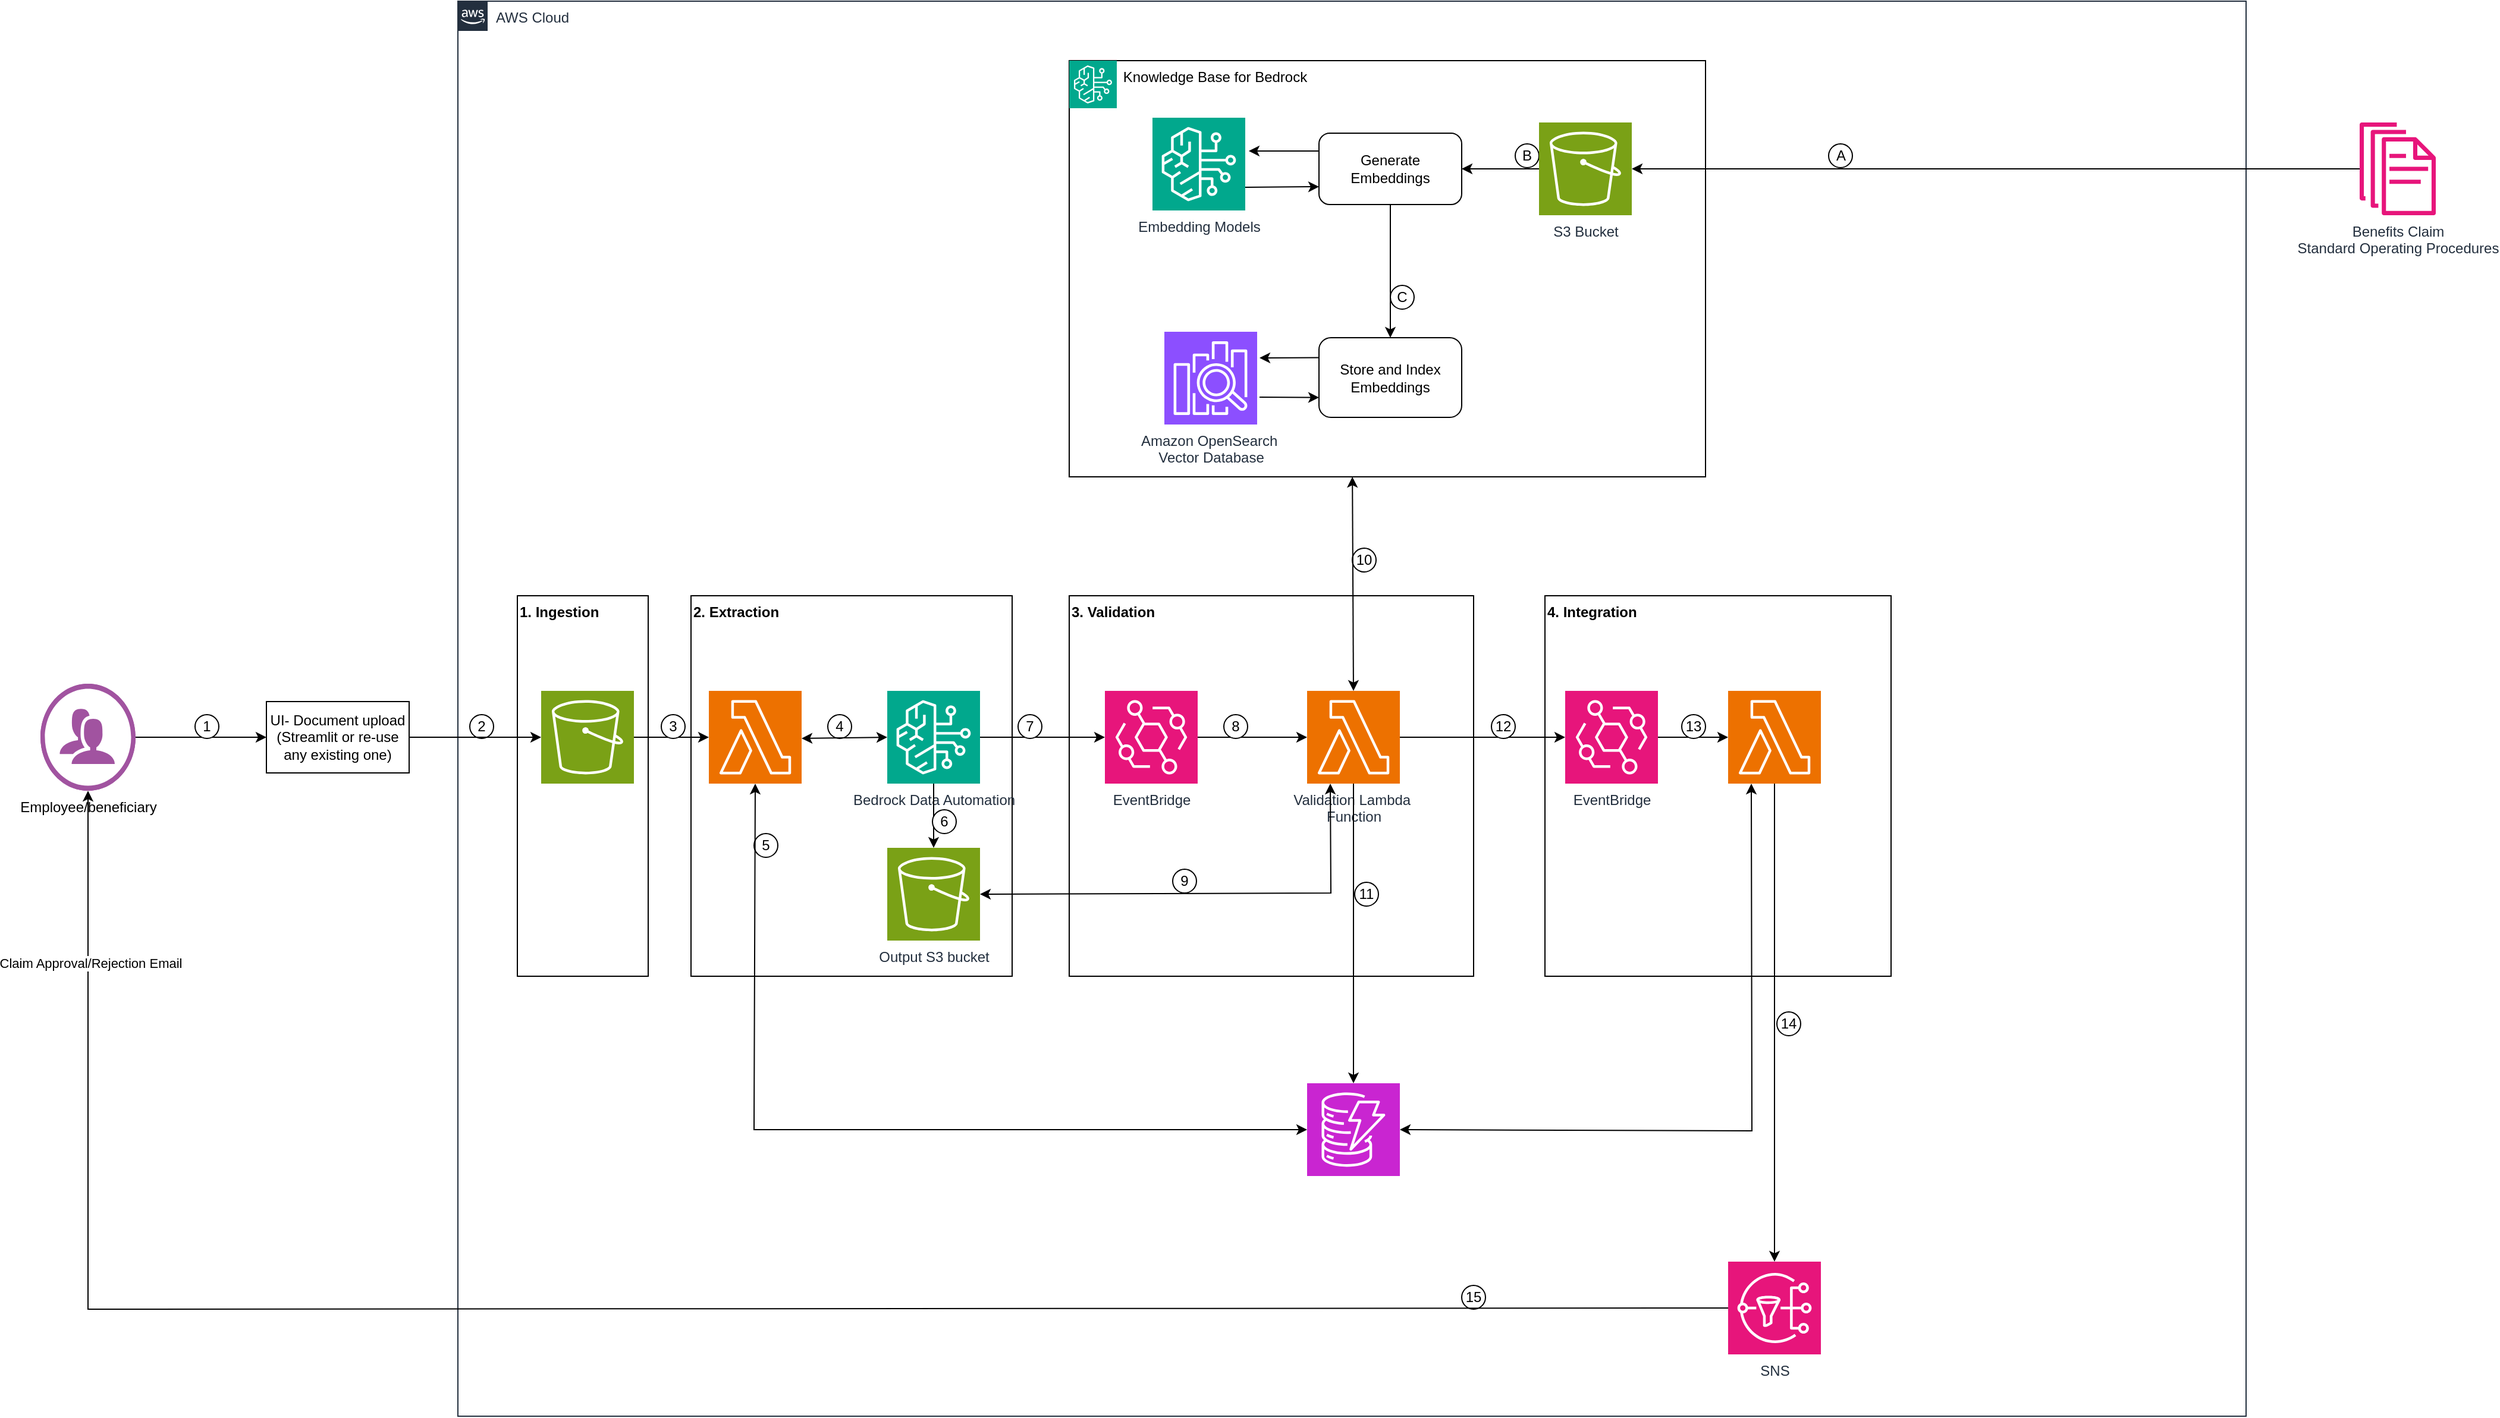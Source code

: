 <mxfile version="27.1.6">
  <diagram id="AY_0Cxxtf09E6vgNWH-u" name="Latest">
    <mxGraphModel dx="1281" dy="1704" grid="1" gridSize="10" guides="1" tooltips="1" connect="1" arrows="1" fold="1" page="1" pageScale="1" pageWidth="850" pageHeight="1100" math="0" shadow="0">
      <root>
        <mxCell id="0" />
        <mxCell id="1" parent="0" />
        <mxCell id="RcY5iZPlQ3GrNX5qKJHC-1" value="AWS Cloud" style="points=[[0,0],[0.25,0],[0.5,0],[0.75,0],[1,0],[1,0.25],[1,0.5],[1,0.75],[1,1],[0.75,1],[0.5,1],[0.25,1],[0,1],[0,0.75],[0,0.5],[0,0.25]];outlineConnect=0;gradientColor=none;html=1;whiteSpace=wrap;fontSize=12;fontStyle=0;container=1;pointerEvents=0;collapsible=0;recursiveResize=0;shape=mxgraph.aws4.group;grIcon=mxgraph.aws4.group_aws_cloud_alt;strokeColor=#232F3E;fillColor=none;verticalAlign=top;align=left;spacingLeft=30;fontColor=#232F3E;dashed=0;" parent="1" vertex="1">
          <mxGeometry x="511" y="-30" width="1503.5" height="1190" as="geometry" />
        </mxCell>
        <mxCell id="RcY5iZPlQ3GrNX5qKJHC-2" value="&lt;b&gt;4. Integration&lt;/b&gt;" style="rounded=0;whiteSpace=wrap;html=1;verticalAlign=top;align=left;" parent="RcY5iZPlQ3GrNX5qKJHC-1" vertex="1">
          <mxGeometry x="914" y="500" width="291" height="320" as="geometry" />
        </mxCell>
        <mxCell id="RcY5iZPlQ3GrNX5qKJHC-3" value="&lt;b&gt;3. Validation&lt;/b&gt;" style="rounded=0;whiteSpace=wrap;html=1;verticalAlign=top;align=left;" parent="RcY5iZPlQ3GrNX5qKJHC-1" vertex="1">
          <mxGeometry x="514" y="500" width="340" height="320" as="geometry" />
        </mxCell>
        <mxCell id="RcY5iZPlQ3GrNX5qKJHC-4" value="&lt;b&gt;2. Extraction&lt;/b&gt;" style="rounded=0;whiteSpace=wrap;html=1;verticalAlign=top;align=left;" parent="RcY5iZPlQ3GrNX5qKJHC-1" vertex="1">
          <mxGeometry x="196" y="500" width="270" height="320" as="geometry" />
        </mxCell>
        <mxCell id="RcY5iZPlQ3GrNX5qKJHC-5" value="&lt;b&gt;1. Ingestion&lt;/b&gt;" style="rounded=0;whiteSpace=wrap;html=1;verticalAlign=top;align=left;" parent="RcY5iZPlQ3GrNX5qKJHC-1" vertex="1">
          <mxGeometry x="50" y="500" width="110" height="320" as="geometry" />
        </mxCell>
        <mxCell id="RcY5iZPlQ3GrNX5qKJHC-6" value="" style="sketch=0;points=[[0,0,0],[0.25,0,0],[0.5,0,0],[0.75,0,0],[1,0,0],[0,1,0],[0.25,1,0],[0.5,1,0],[0.75,1,0],[1,1,0],[0,0.25,0],[0,0.5,0],[0,0.75,0],[1,0.25,0],[1,0.5,0],[1,0.75,0]];outlineConnect=0;fontColor=#232F3E;fillColor=#7AA116;strokeColor=#ffffff;dashed=0;verticalLabelPosition=bottom;verticalAlign=top;align=center;html=1;fontSize=12;fontStyle=0;aspect=fixed;shape=mxgraph.aws4.resourceIcon;resIcon=mxgraph.aws4.s3;" parent="RcY5iZPlQ3GrNX5qKJHC-1" vertex="1">
          <mxGeometry x="70" y="580" width="78" height="78" as="geometry" />
        </mxCell>
        <mxCell id="RcY5iZPlQ3GrNX5qKJHC-7" value="Bedrock Data Automation" style="sketch=0;points=[[0,0,0],[0.25,0,0],[0.5,0,0],[0.75,0,0],[1,0,0],[0,1,0],[0.25,1,0],[0.5,1,0],[0.75,1,0],[1,1,0],[0,0.25,0],[0,0.5,0],[0,0.75,0],[1,0.25,0],[1,0.5,0],[1,0.75,0]];outlineConnect=0;fontColor=#232F3E;fillColor=#01A88D;strokeColor=#ffffff;dashed=0;verticalLabelPosition=bottom;verticalAlign=top;align=center;html=1;fontSize=12;fontStyle=0;aspect=fixed;shape=mxgraph.aws4.resourceIcon;resIcon=mxgraph.aws4.bedrock;" parent="RcY5iZPlQ3GrNX5qKJHC-1" vertex="1">
          <mxGeometry x="361" y="580" width="78" height="78" as="geometry" />
        </mxCell>
        <mxCell id="RcY5iZPlQ3GrNX5qKJHC-8" value="" style="sketch=0;points=[[0,0,0],[0.25,0,0],[0.5,0,0],[0.75,0,0],[1,0,0],[0,1,0],[0.25,1,0],[0.5,1,0],[0.75,1,0],[1,1,0],[0,0.25,0],[0,0.5,0],[0,0.75,0],[1,0.25,0],[1,0.5,0],[1,0.75,0]];outlineConnect=0;fontColor=#232F3E;fillColor=#ED7100;strokeColor=#ffffff;dashed=0;verticalLabelPosition=bottom;verticalAlign=top;align=center;html=1;fontSize=12;fontStyle=0;aspect=fixed;shape=mxgraph.aws4.resourceIcon;resIcon=mxgraph.aws4.lambda;" parent="RcY5iZPlQ3GrNX5qKJHC-1" vertex="1">
          <mxGeometry x="211" y="580" width="78" height="78" as="geometry" />
        </mxCell>
        <mxCell id="RcY5iZPlQ3GrNX5qKJHC-9" value="Output S3 bucket" style="sketch=0;points=[[0,0,0],[0.25,0,0],[0.5,0,0],[0.75,0,0],[1,0,0],[0,1,0],[0.25,1,0],[0.5,1,0],[0.75,1,0],[1,1,0],[0,0.25,0],[0,0.5,0],[0,0.75,0],[1,0.25,0],[1,0.5,0],[1,0.75,0]];outlineConnect=0;fontColor=#232F3E;fillColor=#7AA116;strokeColor=#ffffff;dashed=0;verticalLabelPosition=bottom;verticalAlign=top;align=center;html=1;fontSize=12;fontStyle=0;aspect=fixed;shape=mxgraph.aws4.resourceIcon;resIcon=mxgraph.aws4.s3;" parent="RcY5iZPlQ3GrNX5qKJHC-1" vertex="1">
          <mxGeometry x="361" y="712" width="78" height="78" as="geometry" />
        </mxCell>
        <mxCell id="RcY5iZPlQ3GrNX5qKJHC-10" value="EventBridge" style="sketch=0;points=[[0,0,0],[0.25,0,0],[0.5,0,0],[0.75,0,0],[1,0,0],[0,1,0],[0.25,1,0],[0.5,1,0],[0.75,1,0],[1,1,0],[0,0.25,0],[0,0.5,0],[0,0.75,0],[1,0.25,0],[1,0.5,0],[1,0.75,0]];outlineConnect=0;fontColor=#232F3E;fillColor=#E7157B;strokeColor=#ffffff;dashed=0;verticalLabelPosition=bottom;verticalAlign=top;align=center;html=1;fontSize=12;fontStyle=0;aspect=fixed;shape=mxgraph.aws4.resourceIcon;resIcon=mxgraph.aws4.eventbridge;" parent="RcY5iZPlQ3GrNX5qKJHC-1" vertex="1">
          <mxGeometry x="544" y="580" width="78" height="78" as="geometry" />
        </mxCell>
        <mxCell id="RcY5iZPlQ3GrNX5qKJHC-61" value="" style="edgeStyle=orthogonalEdgeStyle;rounded=0;orthogonalLoop=1;jettySize=auto;html=1;" parent="RcY5iZPlQ3GrNX5qKJHC-1" source="RcY5iZPlQ3GrNX5qKJHC-11" target="RcY5iZPlQ3GrNX5qKJHC-28" edge="1">
          <mxGeometry relative="1" as="geometry">
            <mxPoint x="871" y="619" as="targetPoint" />
          </mxGeometry>
        </mxCell>
        <mxCell id="RcY5iZPlQ3GrNX5qKJHC-11" value="Validation Lambda&amp;nbsp;&lt;div&gt;Function&lt;/div&gt;" style="sketch=0;points=[[0,0,0],[0.25,0,0],[0.5,0,0],[0.75,0,0],[1,0,0],[0,1,0],[0.25,1,0],[0.5,1,0],[0.75,1,0],[1,1,0],[0,0.25,0],[0,0.5,0],[0,0.75,0],[1,0.25,0],[1,0.5,0],[1,0.75,0]];outlineConnect=0;fontColor=#232F3E;fillColor=#ED7100;strokeColor=#ffffff;dashed=0;verticalLabelPosition=bottom;verticalAlign=top;align=center;html=1;fontSize=12;fontStyle=0;aspect=fixed;shape=mxgraph.aws4.resourceIcon;resIcon=mxgraph.aws4.lambda;" parent="RcY5iZPlQ3GrNX5qKJHC-1" vertex="1">
          <mxGeometry x="714" y="580" width="78" height="78" as="geometry" />
        </mxCell>
        <mxCell id="RcY5iZPlQ3GrNX5qKJHC-64" value="" style="edgeStyle=orthogonalEdgeStyle;rounded=0;orthogonalLoop=1;jettySize=auto;html=1;" parent="RcY5iZPlQ3GrNX5qKJHC-1" source="RcY5iZPlQ3GrNX5qKJHC-12" target="RcY5iZPlQ3GrNX5qKJHC-57" edge="1">
          <mxGeometry relative="1" as="geometry">
            <mxPoint x="1107" y="747" as="targetPoint" />
          </mxGeometry>
        </mxCell>
        <mxCell id="RcY5iZPlQ3GrNX5qKJHC-12" value="" style="sketch=0;points=[[0,0,0],[0.25,0,0],[0.5,0,0],[0.75,0,0],[1,0,0],[0,1,0],[0.25,1,0],[0.5,1,0],[0.75,1,0],[1,1,0],[0,0.25,0],[0,0.5,0],[0,0.75,0],[1,0.25,0],[1,0.5,0],[1,0.75,0]];outlineConnect=0;fontColor=#232F3E;fillColor=#ED7100;strokeColor=#ffffff;dashed=0;verticalLabelPosition=bottom;verticalAlign=top;align=center;html=1;fontSize=12;fontStyle=0;aspect=fixed;shape=mxgraph.aws4.resourceIcon;resIcon=mxgraph.aws4.lambda;" parent="RcY5iZPlQ3GrNX5qKJHC-1" vertex="1">
          <mxGeometry x="1068" y="580" width="78" height="78" as="geometry" />
        </mxCell>
        <mxCell id="RcY5iZPlQ3GrNX5qKJHC-13" value="" style="endArrow=classic;html=1;rounded=0;exitX=1;exitY=0.5;exitDx=0;exitDy=0;exitPerimeter=0;" parent="RcY5iZPlQ3GrNX5qKJHC-1" source="RcY5iZPlQ3GrNX5qKJHC-6" target="RcY5iZPlQ3GrNX5qKJHC-8" edge="1">
          <mxGeometry width="50" height="50" relative="1" as="geometry">
            <mxPoint x="292" y="620" as="sourcePoint" />
            <mxPoint x="342" y="570" as="targetPoint" />
          </mxGeometry>
        </mxCell>
        <mxCell id="RcY5iZPlQ3GrNX5qKJHC-15" value="" style="endArrow=classic;html=1;rounded=0;" parent="RcY5iZPlQ3GrNX5qKJHC-1" source="RcY5iZPlQ3GrNX5qKJHC-7" target="RcY5iZPlQ3GrNX5qKJHC-9" edge="1">
          <mxGeometry width="50" height="50" relative="1" as="geometry">
            <mxPoint x="401" y="660" as="sourcePoint" />
            <mxPoint x="451" y="610" as="targetPoint" />
          </mxGeometry>
        </mxCell>
        <mxCell id="RcY5iZPlQ3GrNX5qKJHC-16" value="" style="endArrow=classic;html=1;rounded=0;" parent="RcY5iZPlQ3GrNX5qKJHC-1" source="RcY5iZPlQ3GrNX5qKJHC-7" target="RcY5iZPlQ3GrNX5qKJHC-10" edge="1">
          <mxGeometry width="50" height="50" relative="1" as="geometry">
            <mxPoint x="441" y="620" as="sourcePoint" />
            <mxPoint x="491" y="570" as="targetPoint" />
          </mxGeometry>
        </mxCell>
        <mxCell id="RcY5iZPlQ3GrNX5qKJHC-17" value="" style="endArrow=classic;html=1;rounded=0;exitX=1;exitY=0.5;exitDx=0;exitDy=0;exitPerimeter=0;" parent="RcY5iZPlQ3GrNX5qKJHC-1" source="RcY5iZPlQ3GrNX5qKJHC-10" target="RcY5iZPlQ3GrNX5qKJHC-11" edge="1">
          <mxGeometry width="50" height="50" relative="1" as="geometry">
            <mxPoint x="724" y="620" as="sourcePoint" />
            <mxPoint x="764" y="570" as="targetPoint" />
          </mxGeometry>
        </mxCell>
        <mxCell id="RcY5iZPlQ3GrNX5qKJHC-18" value="" style="endArrow=classic;startArrow=classic;html=1;rounded=0;exitX=1;exitY=0.5;exitDx=0;exitDy=0;exitPerimeter=0;entryX=0.25;entryY=1;entryDx=0;entryDy=0;entryPerimeter=0;" parent="RcY5iZPlQ3GrNX5qKJHC-1" target="RcY5iZPlQ3GrNX5qKJHC-11" edge="1">
          <mxGeometry width="50" height="50" relative="1" as="geometry">
            <mxPoint x="439" y="751" as="sourcePoint" />
            <mxPoint x="621" y="690" as="targetPoint" />
            <Array as="points">
              <mxPoint x="734" y="750" />
            </Array>
          </mxGeometry>
        </mxCell>
        <mxCell id="RcY5iZPlQ3GrNX5qKJHC-19" value="2" style="ellipse;whiteSpace=wrap;html=1;aspect=fixed;" parent="RcY5iZPlQ3GrNX5qKJHC-1" vertex="1">
          <mxGeometry x="10" y="600" width="20" height="20" as="geometry" />
        </mxCell>
        <mxCell id="RcY5iZPlQ3GrNX5qKJHC-20" value="3" style="ellipse;whiteSpace=wrap;html=1;aspect=fixed;" parent="RcY5iZPlQ3GrNX5qKJHC-1" vertex="1">
          <mxGeometry x="171" y="600" width="20" height="20" as="geometry" />
        </mxCell>
        <mxCell id="RcY5iZPlQ3GrNX5qKJHC-21" value="4" style="ellipse;whiteSpace=wrap;html=1;aspect=fixed;" parent="RcY5iZPlQ3GrNX5qKJHC-1" vertex="1">
          <mxGeometry x="311" y="600" width="20" height="20" as="geometry" />
        </mxCell>
        <mxCell id="RcY5iZPlQ3GrNX5qKJHC-22" value="5" style="ellipse;whiteSpace=wrap;html=1;aspect=fixed;" parent="RcY5iZPlQ3GrNX5qKJHC-1" vertex="1">
          <mxGeometry x="249" y="700" width="20" height="20" as="geometry" />
        </mxCell>
        <mxCell id="RcY5iZPlQ3GrNX5qKJHC-23" value="7" style="ellipse;whiteSpace=wrap;html=1;aspect=fixed;" parent="RcY5iZPlQ3GrNX5qKJHC-1" vertex="1">
          <mxGeometry x="471" y="600" width="20" height="20" as="geometry" />
        </mxCell>
        <mxCell id="RcY5iZPlQ3GrNX5qKJHC-24" value="8" style="ellipse;whiteSpace=wrap;html=1;aspect=fixed;" parent="RcY5iZPlQ3GrNX5qKJHC-1" vertex="1">
          <mxGeometry x="644" y="600" width="20" height="20" as="geometry" />
        </mxCell>
        <mxCell id="RcY5iZPlQ3GrNX5qKJHC-25" value="9" style="ellipse;whiteSpace=wrap;html=1;aspect=fixed;" parent="RcY5iZPlQ3GrNX5qKJHC-1" vertex="1">
          <mxGeometry x="601" y="730" width="20" height="20" as="geometry" />
        </mxCell>
        <mxCell id="RcY5iZPlQ3GrNX5qKJHC-26" value="10" style="ellipse;whiteSpace=wrap;html=1;aspect=fixed;" parent="RcY5iZPlQ3GrNX5qKJHC-1" vertex="1">
          <mxGeometry x="752" y="460" width="20" height="20" as="geometry" />
        </mxCell>
        <mxCell id="RcY5iZPlQ3GrNX5qKJHC-27" value="" style="edgeStyle=orthogonalEdgeStyle;rounded=0;orthogonalLoop=1;jettySize=auto;html=1;" parent="RcY5iZPlQ3GrNX5qKJHC-1" source="RcY5iZPlQ3GrNX5qKJHC-28" target="RcY5iZPlQ3GrNX5qKJHC-12" edge="1">
          <mxGeometry relative="1" as="geometry" />
        </mxCell>
        <mxCell id="RcY5iZPlQ3GrNX5qKJHC-28" value="EventBridge" style="sketch=0;points=[[0,0,0],[0.25,0,0],[0.5,0,0],[0.75,0,0],[1,0,0],[0,1,0],[0.25,1,0],[0.5,1,0],[0.75,1,0],[1,1,0],[0,0.25,0],[0,0.5,0],[0,0.75,0],[1,0.25,0],[1,0.5,0],[1,0.75,0]];outlineConnect=0;fontColor=#232F3E;fillColor=#E7157B;strokeColor=#ffffff;dashed=0;verticalLabelPosition=bottom;verticalAlign=top;align=center;html=1;fontSize=12;fontStyle=0;aspect=fixed;shape=mxgraph.aws4.resourceIcon;resIcon=mxgraph.aws4.eventbridge;" parent="RcY5iZPlQ3GrNX5qKJHC-1" vertex="1">
          <mxGeometry x="931" y="580" width="78" height="78" as="geometry" />
        </mxCell>
        <mxCell id="RcY5iZPlQ3GrNX5qKJHC-29" value="" style="endArrow=classic;html=1;rounded=0;exitX=0.5;exitY=1;exitDx=0;exitDy=0;exitPerimeter=0;entryX=0.5;entryY=0;entryDx=0;entryDy=0;entryPerimeter=0;" parent="RcY5iZPlQ3GrNX5qKJHC-1" source="RcY5iZPlQ3GrNX5qKJHC-11" target="RcY5iZPlQ3GrNX5qKJHC-48" edge="1">
          <mxGeometry width="50" height="50" relative="1" as="geometry">
            <mxPoint x="731" y="630" as="sourcePoint" />
            <mxPoint x="781" y="580" as="targetPoint" />
          </mxGeometry>
        </mxCell>
        <mxCell id="RcY5iZPlQ3GrNX5qKJHC-30" value="11" style="ellipse;whiteSpace=wrap;html=1;aspect=fixed;" parent="RcY5iZPlQ3GrNX5qKJHC-1" vertex="1">
          <mxGeometry x="754" y="741" width="20" height="20" as="geometry" />
        </mxCell>
        <mxCell id="RcY5iZPlQ3GrNX5qKJHC-31" value="12" style="ellipse;whiteSpace=wrap;html=1;aspect=fixed;" parent="RcY5iZPlQ3GrNX5qKJHC-1" vertex="1">
          <mxGeometry x="869" y="600" width="20" height="20" as="geometry" />
        </mxCell>
        <mxCell id="RcY5iZPlQ3GrNX5qKJHC-48" value="" style="sketch=0;points=[[0,0,0],[0.25,0,0],[0.5,0,0],[0.75,0,0],[1,0,0],[0,1,0],[0.25,1,0],[0.5,1,0],[0.75,1,0],[1,1,0],[0,0.25,0],[0,0.5,0],[0,0.75,0],[1,0.25,0],[1,0.5,0],[1,0.75,0]];outlineConnect=0;fontColor=#232F3E;fillColor=#C925D1;strokeColor=#ffffff;dashed=0;verticalLabelPosition=bottom;verticalAlign=top;align=center;html=1;fontSize=12;fontStyle=0;aspect=fixed;shape=mxgraph.aws4.resourceIcon;resIcon=mxgraph.aws4.dynamodb;" parent="RcY5iZPlQ3GrNX5qKJHC-1" vertex="1">
          <mxGeometry x="714" y="910" width="78" height="78" as="geometry" />
        </mxCell>
        <mxCell id="RcY5iZPlQ3GrNX5qKJHC-32" value="&amp;nbsp; &amp;nbsp; &amp;nbsp; &amp;nbsp; &amp;nbsp; &amp;nbsp; &amp;nbsp;Knowledge Base for Bedrock&amp;nbsp;" style="rounded=0;whiteSpace=wrap;html=1;align=left;verticalAlign=top;" parent="RcY5iZPlQ3GrNX5qKJHC-1" vertex="1">
          <mxGeometry x="514" y="50" width="535" height="350" as="geometry" />
        </mxCell>
        <mxCell id="RcY5iZPlQ3GrNX5qKJHC-33" value="&lt;div&gt;Embedding Models&lt;/div&gt;" style="sketch=0;points=[[0,0,0],[0.25,0,0],[0.5,0,0],[0.75,0,0],[1,0,0],[0,1,0],[0.25,1,0],[0.5,1,0],[0.75,1,0],[1,1,0],[0,0.25,0],[0,0.5,0],[0,0.75,0],[1,0.25,0],[1,0.5,0],[1,0.75,0]];outlineConnect=0;fontColor=#232F3E;fillColor=#01A88D;strokeColor=#ffffff;dashed=0;verticalLabelPosition=bottom;verticalAlign=top;align=center;html=1;fontSize=12;fontStyle=0;aspect=fixed;shape=mxgraph.aws4.resourceIcon;resIcon=mxgraph.aws4.bedrock;" parent="RcY5iZPlQ3GrNX5qKJHC-1" vertex="1">
          <mxGeometry x="584" y="98" width="78" height="78" as="geometry" />
        </mxCell>
        <mxCell id="RcY5iZPlQ3GrNX5qKJHC-34" value="" style="endArrow=classic;html=1;rounded=0;entryX=1.038;entryY=0.359;entryDx=0;entryDy=0;entryPerimeter=0;exitX=0;exitY=0.25;exitDx=0;exitDy=0;" parent="RcY5iZPlQ3GrNX5qKJHC-1" source="RcY5iZPlQ3GrNX5qKJHC-40" target="RcY5iZPlQ3GrNX5qKJHC-33" edge="1">
          <mxGeometry width="50" height="50" relative="1" as="geometry">
            <mxPoint x="864" y="220" as="sourcePoint" />
            <mxPoint x="914" y="170" as="targetPoint" />
          </mxGeometry>
        </mxCell>
        <mxCell id="RcY5iZPlQ3GrNX5qKJHC-35" value="" style="endArrow=classic;html=1;rounded=0;exitX=1;exitY=0.75;exitDx=0;exitDy=0;exitPerimeter=0;entryX=0;entryY=0.75;entryDx=0;entryDy=0;" parent="RcY5iZPlQ3GrNX5qKJHC-1" source="RcY5iZPlQ3GrNX5qKJHC-33" target="RcY5iZPlQ3GrNX5qKJHC-40" edge="1">
          <mxGeometry width="50" height="50" relative="1" as="geometry">
            <mxPoint x="714" y="260" as="sourcePoint" />
            <mxPoint x="764" y="210" as="targetPoint" />
          </mxGeometry>
        </mxCell>
        <mxCell id="RcY5iZPlQ3GrNX5qKJHC-36" value="&lt;div&gt;Amazon OpenSearch&amp;nbsp;&lt;/div&gt;&lt;div&gt;Vector Database&lt;/div&gt;" style="sketch=0;points=[[0,0,0],[0.25,0,0],[0.5,0,0],[0.75,0,0],[1,0,0],[0,1,0],[0.25,1,0],[0.5,1,0],[0.75,1,0],[1,1,0],[0,0.25,0],[0,0.5,0],[0,0.75,0],[1,0.25,0],[1,0.5,0],[1,0.75,0]];outlineConnect=0;fontColor=#232F3E;fillColor=#8C4FFF;strokeColor=#ffffff;dashed=0;verticalLabelPosition=bottom;verticalAlign=top;align=center;html=1;fontSize=12;fontStyle=0;aspect=fixed;shape=mxgraph.aws4.resourceIcon;resIcon=mxgraph.aws4.elasticsearch_service;" parent="RcY5iZPlQ3GrNX5qKJHC-1" vertex="1">
          <mxGeometry x="594" y="278" width="78" height="78" as="geometry" />
        </mxCell>
        <mxCell id="RcY5iZPlQ3GrNX5qKJHC-37" value="" style="endArrow=classic;html=1;rounded=0;exitX=0;exitY=0.25;exitDx=0;exitDy=0;" parent="RcY5iZPlQ3GrNX5qKJHC-1" source="RcY5iZPlQ3GrNX5qKJHC-39" edge="1">
          <mxGeometry width="50" height="50" relative="1" as="geometry">
            <mxPoint x="664" y="302" as="sourcePoint" />
            <mxPoint x="674" y="300" as="targetPoint" />
          </mxGeometry>
        </mxCell>
        <mxCell id="RcY5iZPlQ3GrNX5qKJHC-38" value="" style="endArrow=classic;html=1;rounded=0;entryX=0;entryY=0.75;entryDx=0;entryDy=0;" parent="RcY5iZPlQ3GrNX5qKJHC-1" target="RcY5iZPlQ3GrNX5qKJHC-39" edge="1">
          <mxGeometry width="50" height="50" relative="1" as="geometry">
            <mxPoint x="674" y="333" as="sourcePoint" />
            <mxPoint x="714" y="332" as="targetPoint" />
          </mxGeometry>
        </mxCell>
        <mxCell id="RcY5iZPlQ3GrNX5qKJHC-39" value="Store and Index Embeddings" style="rounded=1;whiteSpace=wrap;html=1;" parent="RcY5iZPlQ3GrNX5qKJHC-1" vertex="1">
          <mxGeometry x="724" y="283" width="120" height="67" as="geometry" />
        </mxCell>
        <mxCell id="RcY5iZPlQ3GrNX5qKJHC-40" value="Generate Embeddings" style="rounded=1;whiteSpace=wrap;html=1;" parent="RcY5iZPlQ3GrNX5qKJHC-1" vertex="1">
          <mxGeometry x="724" y="111" width="120" height="60" as="geometry" />
        </mxCell>
        <mxCell id="RcY5iZPlQ3GrNX5qKJHC-41" value="C" style="ellipse;whiteSpace=wrap;html=1;aspect=fixed;" parent="RcY5iZPlQ3GrNX5qKJHC-1" vertex="1">
          <mxGeometry x="784" y="239" width="20" height="20" as="geometry" />
        </mxCell>
        <mxCell id="RcY5iZPlQ3GrNX5qKJHC-42" value="B" style="ellipse;whiteSpace=wrap;html=1;aspect=fixed;" parent="RcY5iZPlQ3GrNX5qKJHC-1" vertex="1">
          <mxGeometry x="889" y="120" width="20" height="20" as="geometry" />
        </mxCell>
        <mxCell id="RcY5iZPlQ3GrNX5qKJHC-43" value="" style="endArrow=classic;html=1;rounded=0;entryX=1;entryY=0.5;entryDx=0;entryDy=0;exitX=0;exitY=0.5;exitDx=0;exitDy=0;exitPerimeter=0;" parent="RcY5iZPlQ3GrNX5qKJHC-1" source="RcY5iZPlQ3GrNX5qKJHC-44" target="RcY5iZPlQ3GrNX5qKJHC-40" edge="1">
          <mxGeometry width="50" height="50" relative="1" as="geometry">
            <mxPoint x="942.5" y="-50" as="sourcePoint" />
            <mxPoint x="992.5" y="-100" as="targetPoint" />
          </mxGeometry>
        </mxCell>
        <mxCell id="RcY5iZPlQ3GrNX5qKJHC-44" value="S3 Bucket" style="sketch=0;points=[[0,0,0],[0.25,0,0],[0.5,0,0],[0.75,0,0],[1,0,0],[0,1,0],[0.25,1,0],[0.5,1,0],[0.75,1,0],[1,1,0],[0,0.25,0],[0,0.5,0],[0,0.75,0],[1,0.25,0],[1,0.5,0],[1,0.75,0]];outlineConnect=0;fontColor=#232F3E;fillColor=#7AA116;strokeColor=#ffffff;dashed=0;verticalLabelPosition=bottom;verticalAlign=top;align=center;html=1;fontSize=12;fontStyle=0;aspect=fixed;shape=mxgraph.aws4.resourceIcon;resIcon=mxgraph.aws4.s3;" parent="RcY5iZPlQ3GrNX5qKJHC-1" vertex="1">
          <mxGeometry x="909" y="102" width="78" height="78" as="geometry" />
        </mxCell>
        <mxCell id="RcY5iZPlQ3GrNX5qKJHC-45" value="A" style="ellipse;whiteSpace=wrap;html=1;aspect=fixed;" parent="RcY5iZPlQ3GrNX5qKJHC-1" vertex="1">
          <mxGeometry x="1152.5" y="120" width="20" height="20" as="geometry" />
        </mxCell>
        <mxCell id="RcY5iZPlQ3GrNX5qKJHC-46" value="" style="endArrow=classic;html=1;rounded=0;exitX=0.5;exitY=1;exitDx=0;exitDy=0;entryX=0.5;entryY=0;entryDx=0;entryDy=0;" parent="RcY5iZPlQ3GrNX5qKJHC-1" source="RcY5iZPlQ3GrNX5qKJHC-40" target="RcY5iZPlQ3GrNX5qKJHC-39" edge="1">
          <mxGeometry width="50" height="50" relative="1" as="geometry">
            <mxPoint x="1482.5" y="-50" as="sourcePoint" />
            <mxPoint x="1532.5" y="-100" as="targetPoint" />
          </mxGeometry>
        </mxCell>
        <mxCell id="RcY5iZPlQ3GrNX5qKJHC-47" value="&lt;div&gt;&amp;nbsp;&lt;/div&gt;" style="sketch=0;points=[[0,0,0],[0.25,0,0],[0.5,0,0],[0.75,0,0],[1,0,0],[0,1,0],[0.25,1,0],[0.5,1,0],[0.75,1,0],[1,1,0],[0,0.25,0],[0,0.5,0],[0,0.75,0],[1,0.25,0],[1,0.5,0],[1,0.75,0]];outlineConnect=0;fontColor=#232F3E;fillColor=#01A88D;strokeColor=#ffffff;dashed=0;verticalLabelPosition=bottom;verticalAlign=top;align=center;html=1;fontSize=12;fontStyle=0;aspect=fixed;shape=mxgraph.aws4.resourceIcon;resIcon=mxgraph.aws4.bedrock;" parent="RcY5iZPlQ3GrNX5qKJHC-1" vertex="1">
          <mxGeometry x="514" y="50" width="40" height="40" as="geometry" />
        </mxCell>
        <mxCell id="RcY5iZPlQ3GrNX5qKJHC-57" value="SNS" style="sketch=0;points=[[0,0,0],[0.25,0,0],[0.5,0,0],[0.75,0,0],[1,0,0],[0,1,0],[0.25,1,0],[0.5,1,0],[0.75,1,0],[1,1,0],[0,0.25,0],[0,0.5,0],[0,0.75,0],[1,0.25,0],[1,0.5,0],[1,0.75,0]];outlineConnect=0;fontColor=#232F3E;fillColor=#E7157B;strokeColor=#ffffff;dashed=0;verticalLabelPosition=bottom;verticalAlign=top;align=center;html=1;fontSize=12;fontStyle=0;aspect=fixed;shape=mxgraph.aws4.resourceIcon;resIcon=mxgraph.aws4.sns;" parent="RcY5iZPlQ3GrNX5qKJHC-1" vertex="1">
          <mxGeometry x="1068" y="1060" width="78" height="78" as="geometry" />
        </mxCell>
        <mxCell id="RcY5iZPlQ3GrNX5qKJHC-59" value="" style="endArrow=classic;startArrow=classic;html=1;rounded=0;entryX=0.445;entryY=1;entryDx=0;entryDy=0;exitX=0.5;exitY=0;exitDx=0;exitDy=0;exitPerimeter=0;entryPerimeter=0;" parent="RcY5iZPlQ3GrNX5qKJHC-1" source="RcY5iZPlQ3GrNX5qKJHC-11" target="RcY5iZPlQ3GrNX5qKJHC-32" edge="1">
          <mxGeometry width="50" height="50" relative="1" as="geometry">
            <mxPoint x="780" y="470" as="sourcePoint" />
            <mxPoint x="830" y="420" as="targetPoint" />
          </mxGeometry>
        </mxCell>
        <mxCell id="RcY5iZPlQ3GrNX5qKJHC-65" value="" style="endArrow=classic;startArrow=classic;html=1;rounded=0;entryX=0.5;entryY=1;entryDx=0;entryDy=0;entryPerimeter=0;exitX=0;exitY=0.5;exitDx=0;exitDy=0;exitPerimeter=0;" parent="RcY5iZPlQ3GrNX5qKJHC-1" source="RcY5iZPlQ3GrNX5qKJHC-48" target="RcY5iZPlQ3GrNX5qKJHC-8" edge="1">
          <mxGeometry width="50" height="50" relative="1" as="geometry">
            <mxPoint x="629" y="720" as="sourcePoint" />
            <mxPoint x="679" y="670" as="targetPoint" />
            <Array as="points">
              <mxPoint x="249" y="949" />
            </Array>
          </mxGeometry>
        </mxCell>
        <mxCell id="RcY5iZPlQ3GrNX5qKJHC-66" value="" style="endArrow=classic;startArrow=classic;html=1;rounded=0;entryX=0.25;entryY=1;entryDx=0;entryDy=0;entryPerimeter=0;exitX=1;exitY=0.5;exitDx=0;exitDy=0;exitPerimeter=0;" parent="RcY5iZPlQ3GrNX5qKJHC-1" source="RcY5iZPlQ3GrNX5qKJHC-48" target="RcY5iZPlQ3GrNX5qKJHC-12" edge="1">
          <mxGeometry width="50" height="50" relative="1" as="geometry">
            <mxPoint x="939" y="920" as="sourcePoint" />
            <mxPoint x="989" y="870" as="targetPoint" />
            <Array as="points">
              <mxPoint x="1088" y="950" />
            </Array>
          </mxGeometry>
        </mxCell>
        <mxCell id="RcY5iZPlQ3GrNX5qKJHC-67" value="" style="endArrow=classic;startArrow=classic;html=1;rounded=0;entryX=0;entryY=0.5;entryDx=0;entryDy=0;entryPerimeter=0;" parent="RcY5iZPlQ3GrNX5qKJHC-1" target="RcY5iZPlQ3GrNX5qKJHC-7" edge="1">
          <mxGeometry width="50" height="50" relative="1" as="geometry">
            <mxPoint x="289" y="620" as="sourcePoint" />
            <mxPoint x="339" y="570" as="targetPoint" />
          </mxGeometry>
        </mxCell>
        <mxCell id="RcY5iZPlQ3GrNX5qKJHC-68" value="6" style="ellipse;whiteSpace=wrap;html=1;aspect=fixed;" parent="RcY5iZPlQ3GrNX5qKJHC-1" vertex="1">
          <mxGeometry x="399" y="680" width="20" height="20" as="geometry" />
        </mxCell>
        <mxCell id="RcY5iZPlQ3GrNX5qKJHC-69" value="14" style="ellipse;whiteSpace=wrap;html=1;aspect=fixed;" parent="RcY5iZPlQ3GrNX5qKJHC-1" vertex="1">
          <mxGeometry x="1109" y="850" width="20" height="20" as="geometry" />
        </mxCell>
        <mxCell id="RcY5iZPlQ3GrNX5qKJHC-72" value="15" style="ellipse;whiteSpace=wrap;html=1;aspect=fixed;" parent="RcY5iZPlQ3GrNX5qKJHC-1" vertex="1">
          <mxGeometry x="844" y="1080" width="20" height="20" as="geometry" />
        </mxCell>
        <mxCell id="RcY5iZPlQ3GrNX5qKJHC-49" value="UI- Document upload&lt;br&gt;(Streamlit or re-use any existing one)" style="rounded=0;whiteSpace=wrap;html=1;" parent="1" vertex="1">
          <mxGeometry x="350" y="559" width="120" height="60" as="geometry" />
        </mxCell>
        <mxCell id="RcY5iZPlQ3GrNX5qKJHC-50" value="" style="endArrow=classic;html=1;rounded=0;" parent="1" source="RcY5iZPlQ3GrNX5qKJHC-49" target="RcY5iZPlQ3GrNX5qKJHC-6" edge="1">
          <mxGeometry width="50" height="50" relative="1" as="geometry">
            <mxPoint x="680" y="833" as="sourcePoint" />
            <mxPoint x="730" y="783" as="targetPoint" />
          </mxGeometry>
        </mxCell>
        <mxCell id="RcY5iZPlQ3GrNX5qKJHC-51" value="Employee/beneficiary" style="verticalLabelPosition=bottom;sketch=0;html=1;fillColor=#A153A0;strokeColor=#ffffff;verticalAlign=top;align=center;points=[[0,0.5,0],[0.125,0.25,0],[0.25,0,0],[0.5,0,0],[0.75,0,0],[0.875,0.25,0],[1,0.5,0],[0.875,0.75,0],[0.75,1,0],[0.5,1,0],[0.125,0.75,0]];pointerEvents=1;shape=mxgraph.cisco_safe.compositeIcon;bgIcon=ellipse;resIcon=mxgraph.cisco_safe.design.users;" parent="1" vertex="1">
          <mxGeometry x="160" y="544" width="80" height="90" as="geometry" />
        </mxCell>
        <mxCell id="RcY5iZPlQ3GrNX5qKJHC-52" value="" style="endArrow=classic;html=1;rounded=0;exitX=1;exitY=0.5;exitDx=0;exitDy=0;exitPerimeter=0;entryX=0;entryY=0.5;entryDx=0;entryDy=0;" parent="1" source="RcY5iZPlQ3GrNX5qKJHC-51" target="RcY5iZPlQ3GrNX5qKJHC-49" edge="1">
          <mxGeometry width="50" height="50" relative="1" as="geometry">
            <mxPoint x="310" y="863" as="sourcePoint" />
            <mxPoint x="360" y="813" as="targetPoint" />
          </mxGeometry>
        </mxCell>
        <mxCell id="RcY5iZPlQ3GrNX5qKJHC-53" value="1" style="ellipse;whiteSpace=wrap;html=1;aspect=fixed;" parent="1" vertex="1">
          <mxGeometry x="290" y="570" width="20" height="20" as="geometry" />
        </mxCell>
        <mxCell id="RcY5iZPlQ3GrNX5qKJHC-54" value="&lt;div&gt;Benefits Claim&lt;/div&gt;&lt;div&gt;Standard Operating Procedures&lt;/div&gt;" style="sketch=0;outlineConnect=0;fontColor=#232F3E;gradientColor=none;fillColor=#E7157B;strokeColor=none;dashed=0;verticalLabelPosition=bottom;verticalAlign=top;align=center;html=1;fontSize=12;fontStyle=0;aspect=fixed;pointerEvents=1;shape=mxgraph.aws4.documents;" parent="1" vertex="1">
          <mxGeometry x="2110" y="72" width="64" height="78" as="geometry" />
        </mxCell>
        <mxCell id="RcY5iZPlQ3GrNX5qKJHC-55" value="" style="endArrow=classic;html=1;rounded=0;entryX=1;entryY=0.5;entryDx=0;entryDy=0;entryPerimeter=0;" parent="1" source="RcY5iZPlQ3GrNX5qKJHC-54" target="RcY5iZPlQ3GrNX5qKJHC-44" edge="1">
          <mxGeometry width="50" height="50" relative="1" as="geometry">
            <mxPoint x="1662.5" y="230" as="sourcePoint" />
            <mxPoint x="1712.5" y="180" as="targetPoint" />
          </mxGeometry>
        </mxCell>
        <mxCell id="RcY5iZPlQ3GrNX5qKJHC-58" value="" style="endArrow=classic;html=1;rounded=0;exitX=0;exitY=0.5;exitDx=0;exitDy=0;exitPerimeter=0;entryX=0.5;entryY=1;entryDx=0;entryDy=0;entryPerimeter=0;" parent="1" source="RcY5iZPlQ3GrNX5qKJHC-57" target="RcY5iZPlQ3GrNX5qKJHC-51" edge="1">
          <mxGeometry width="50" height="50" relative="1" as="geometry">
            <mxPoint x="400" y="980" as="sourcePoint" />
            <mxPoint x="450" y="930" as="targetPoint" />
            <Array as="points">
              <mxPoint x="200" y="1070" />
            </Array>
          </mxGeometry>
        </mxCell>
        <mxCell id="RcY5iZPlQ3GrNX5qKJHC-73" value="Claim Approval/Rejection Email" style="edgeLabel;html=1;align=center;verticalAlign=middle;resizable=0;points=[];" parent="RcY5iZPlQ3GrNX5qKJHC-58" vertex="1" connectable="0">
          <mxGeometry x="0.841" y="-2" relative="1" as="geometry">
            <mxPoint as="offset" />
          </mxGeometry>
        </mxCell>
        <mxCell id="RcY5iZPlQ3GrNX5qKJHC-62" value="13" style="ellipse;whiteSpace=wrap;html=1;aspect=fixed;" parent="1" vertex="1">
          <mxGeometry x="1540" y="570" width="20" height="20" as="geometry" />
        </mxCell>
      </root>
    </mxGraphModel>
  </diagram>
</mxfile>
